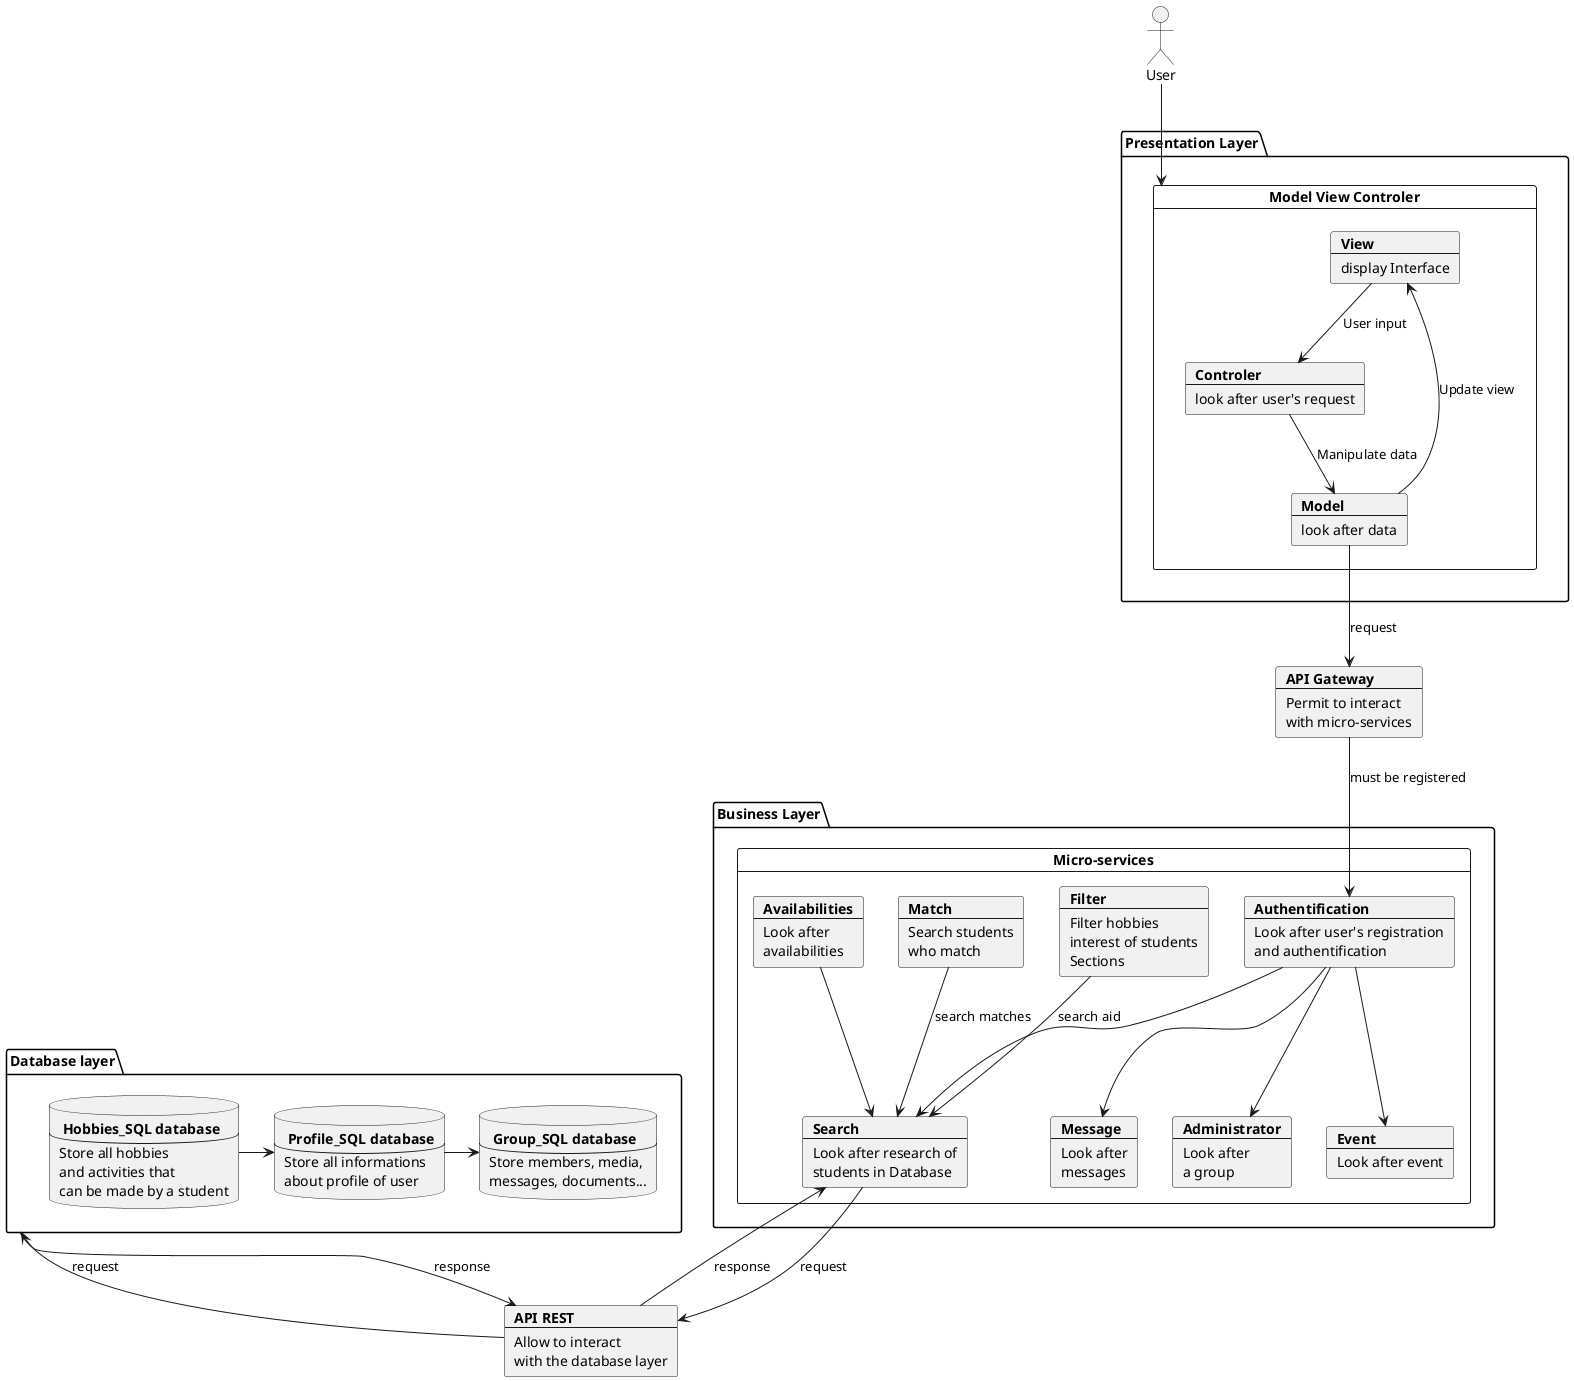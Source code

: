 @startuml
actor User
package "Presentation Layer" {
card "Model View Controler" as MVC {
    card View [
    <b>View
    ----
    display Interface
    ]
    card Model [
    <b>Model
    ----
    look after data
    ]
    card Controler [
    <b>Controler
    ----
    look after user's request
    ]
}
}
card api [
    <b>API Gateway
    ---
    Permit to interact
    with micro-services
]
package "Database layer" as db {
    database user [
        <b> Profile_SQL database
        ---
        Store all informations
        about profile of user
    ]
    database hobbies [
        <b> Hobbies_SQL database
        ---
        Store all hobbies
        and activities that
        can be made by a student
    ]
    database group [
        <b> Group_SQL database
        ---
        Store members, media,
        messages, documents...
    ]
}
package "Business Layer" {
card "Micro-services" as MS {
    card auth [
        <b>Authentification
        ----
        Look after user's registration
        and authentification
    ]
    card search [
        <b>Search
        ---
        Look after research of
        students in Database
    ]
    card filter [
        <b>Filter
        ---
        Filter hobbies
        interest of students
        Sections
    ]
    card match [
        <b>Match
        ---
        Search students
        who match
    ]
    card msg [
        <b>Message
        ---
        Look after
        messages
    ]
    card admin [
        <b>Administrator
        ---
        Look after
        a group
    ]
    card av [
        <b>Availabilities
        ---
        Look after
        availabilities
    ]
    card event [
        <b>Event
        ---
        Look after event
    ]
}
}
card rest [
    <b>API REST
    ---
    Allow to interact
    with the database layer
]

View --> Controler : User input
Controler --> Model : Manipulate data
Model --> View : Update view
Model --> api: request
db --> rest: response
rest --> db: request
search --> rest: request
rest --> search: response

hobbies -> user
user -> group
match --> search : search matches
filter --> search : search aid
api --> auth : must be registered
av --> search
auth --> msg
auth --> admin
auth --> event
auth --> search
User --> MVC

@enduml